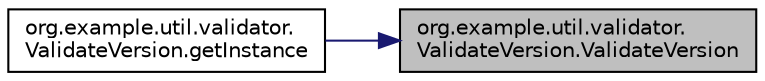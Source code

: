 digraph "org.example.util.validator.ValidateVersion.ValidateVersion"
{
 // LATEX_PDF_SIZE
  edge [fontname="Helvetica",fontsize="10",labelfontname="Helvetica",labelfontsize="10"];
  node [fontname="Helvetica",fontsize="10",shape=record];
  rankdir="RL";
  Node1 [label="org.example.util.validator.\lValidateVersion.ValidateVersion",height=0.2,width=0.4,color="black", fillcolor="grey75", style="filled", fontcolor="black",tooltip="Instantiates a new Validate version."];
  Node1 -> Node2 [dir="back",color="midnightblue",fontsize="10",style="solid",fontname="Helvetica"];
  Node2 [label="org.example.util.validator.\lValidateVersion.getInstance",height=0.2,width=0.4,color="black", fillcolor="white", style="filled",URL="$d4/d3a/a00101_a35c88363913c2e20998d82e6ab1f5d82.html#a35c88363913c2e20998d82e6ab1f5d82",tooltip="Get instance validate version."];
}
